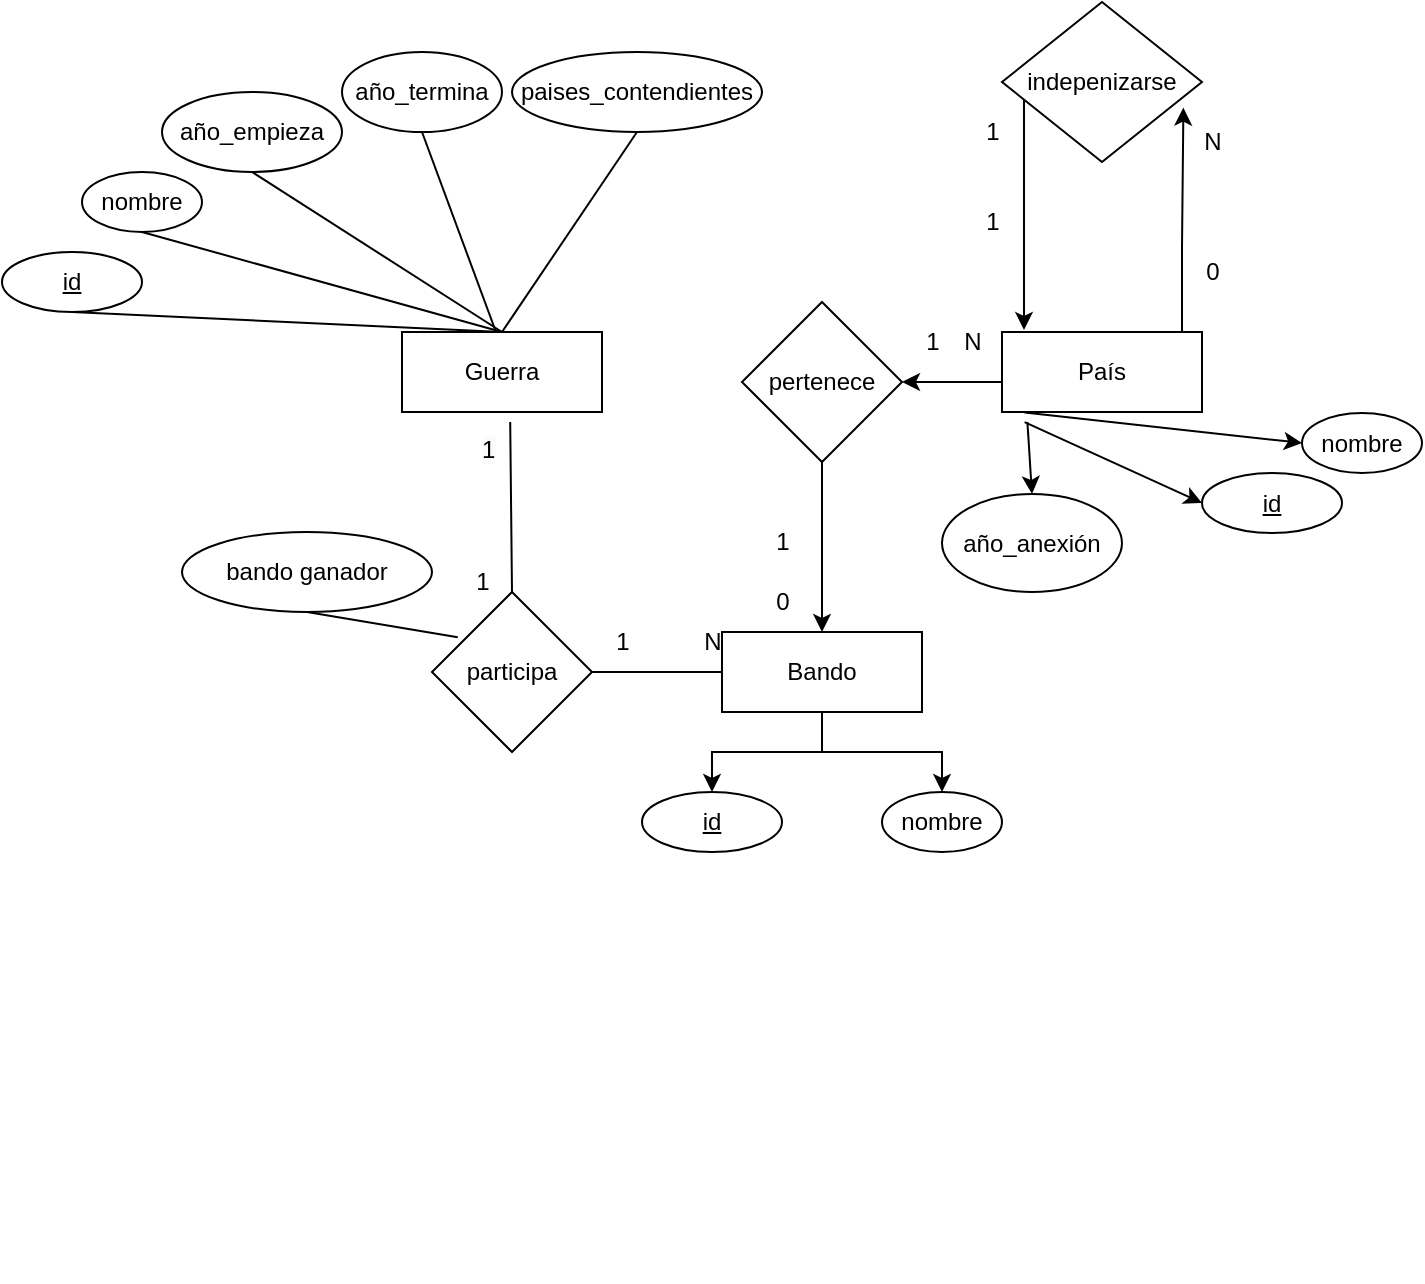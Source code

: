 <mxfile version="22.0.4" type="github">
  <diagram id="R2lEEEUBdFMjLlhIrx00" name="Page-1">
    <mxGraphModel dx="1839" dy="566" grid="1" gridSize="10" guides="1" tooltips="1" connect="1" arrows="1" fold="1" page="1" pageScale="1" pageWidth="850" pageHeight="1100" math="0" shadow="0" extFonts="Permanent Marker^https://fonts.googleapis.com/css?family=Permanent+Marker">
      <root>
        <mxCell id="0" />
        <mxCell id="1" parent="0" />
        <mxCell id="YkcznSgwTEbrxmabwpMd-50" style="edgeStyle=orthogonalEdgeStyle;rounded=0;orthogonalLoop=1;jettySize=auto;html=1;entryX=1;entryY=0.5;entryDx=0;entryDy=0;exitX=0;exitY=0.5;exitDx=0;exitDy=0;" parent="1" source="Iet_jWAJXBXSNBwaDiyG-2" target="YkcznSgwTEbrxmabwpMd-16" edge="1">
          <mxGeometry relative="1" as="geometry">
            <Array as="points">
              <mxPoint x="380" y="205" />
            </Array>
          </mxGeometry>
        </mxCell>
        <mxCell id="Iet_jWAJXBXSNBwaDiyG-1" value="Guerra" style="whiteSpace=wrap;html=1;align=center;" parent="1" vertex="1">
          <mxGeometry x="80" y="180" width="100" height="40" as="geometry" />
        </mxCell>
        <mxCell id="oPu6oVjRiA9_uTtci81P-11" style="edgeStyle=orthogonalEdgeStyle;rounded=0;orthogonalLoop=1;jettySize=auto;html=1;entryX=0.907;entryY=0.66;entryDx=0;entryDy=0;entryPerimeter=0;" edge="1" parent="1" source="Iet_jWAJXBXSNBwaDiyG-2" target="oPu6oVjRiA9_uTtci81P-10">
          <mxGeometry relative="1" as="geometry">
            <Array as="points">
              <mxPoint x="470" y="138" />
              <mxPoint x="471" y="138" />
            </Array>
          </mxGeometry>
        </mxCell>
        <mxCell id="Iet_jWAJXBXSNBwaDiyG-2" value="País" style="whiteSpace=wrap;html=1;align=center;" parent="1" vertex="1">
          <mxGeometry x="380" y="180" width="100" height="40" as="geometry" />
        </mxCell>
        <mxCell id="AuWt5UhLa8Dw6wnDY-w8-2" value="año_empieza" style="ellipse;whiteSpace=wrap;html=1;" parent="1" vertex="1">
          <mxGeometry x="-40" y="60" width="90" height="40" as="geometry" />
        </mxCell>
        <mxCell id="Iet_jWAJXBXSNBwaDiyG-6" value="&lt;u&gt;id&lt;/u&gt;" style="ellipse;whiteSpace=wrap;html=1;align=center;" parent="1" vertex="1">
          <mxGeometry x="-120" y="140" width="70" height="30" as="geometry" />
        </mxCell>
        <mxCell id="AuWt5UhLa8Dw6wnDY-w8-1" value="año_termina" style="ellipse;whiteSpace=wrap;html=1;" parent="1" vertex="1">
          <mxGeometry x="50" y="40" width="80" height="40" as="geometry" />
        </mxCell>
        <mxCell id="Iet_jWAJXBXSNBwaDiyG-7" value="nombre" style="ellipse;whiteSpace=wrap;html=1;align=center;" parent="1" vertex="1">
          <mxGeometry x="-80" y="100" width="60" height="30" as="geometry" />
        </mxCell>
        <mxCell id="YkcznSgwTEbrxmabwpMd-1" value="" style="endArrow=none;html=1;rounded=0;entryX=0.541;entryY=1.126;entryDx=0;entryDy=0;exitX=0.5;exitY=0;exitDx=0;exitDy=0;entryPerimeter=0;" parent="1" target="Iet_jWAJXBXSNBwaDiyG-1" edge="1" source="YkcznSgwTEbrxmabwpMd-3">
          <mxGeometry relative="1" as="geometry">
            <mxPoint x="250" y="200" as="sourcePoint" />
            <mxPoint x="140" y="190" as="targetPoint" />
          </mxGeometry>
        </mxCell>
        <mxCell id="YkcznSgwTEbrxmabwpMd-2" value="" style="endArrow=none;html=1;rounded=0;exitX=0;exitY=0.5;exitDx=0;exitDy=0;entryX=1;entryY=0.5;entryDx=0;entryDy=0;" parent="1" source="YkcznSgwTEbrxmabwpMd-42" target="YkcznSgwTEbrxmabwpMd-3" edge="1">
          <mxGeometry relative="1" as="geometry">
            <mxPoint x="250" y="210" as="sourcePoint" />
            <mxPoint x="350" y="200" as="targetPoint" />
          </mxGeometry>
        </mxCell>
        <mxCell id="YkcznSgwTEbrxmabwpMd-3" value="participa" style="rhombus;whiteSpace=wrap;html=1;" parent="1" vertex="1">
          <mxGeometry x="95" y="310" width="80" height="80" as="geometry" />
        </mxCell>
        <mxCell id="YkcznSgwTEbrxmabwpMd-4" value="paises_contendientes" style="ellipse;whiteSpace=wrap;html=1;" parent="1" vertex="1">
          <mxGeometry x="135" y="40" width="125" height="40" as="geometry" />
        </mxCell>
        <mxCell id="YkcznSgwTEbrxmabwpMd-5" value="" style="endArrow=none;html=1;rounded=0;entryX=0.5;entryY=0;entryDx=0;entryDy=0;exitX=0.5;exitY=1;exitDx=0;exitDy=0;" parent="1" source="YkcznSgwTEbrxmabwpMd-4" target="Iet_jWAJXBXSNBwaDiyG-1" edge="1">
          <mxGeometry relative="1" as="geometry">
            <mxPoint x="15" y="140" as="sourcePoint" />
            <mxPoint x="140" y="190" as="targetPoint" />
          </mxGeometry>
        </mxCell>
        <mxCell id="YkcznSgwTEbrxmabwpMd-6" value="bando ganador" style="ellipse;whiteSpace=wrap;html=1;" parent="1" vertex="1">
          <mxGeometry x="-30" y="280" width="125" height="40" as="geometry" />
        </mxCell>
        <mxCell id="YkcznSgwTEbrxmabwpMd-7" value="" style="endArrow=none;html=1;rounded=0;entryX=0.161;entryY=0.283;entryDx=0;entryDy=0;exitX=0.5;exitY=1;exitDx=0;exitDy=0;entryPerimeter=0;" parent="1" source="YkcznSgwTEbrxmabwpMd-6" target="YkcznSgwTEbrxmabwpMd-3" edge="1">
          <mxGeometry relative="1" as="geometry">
            <mxPoint x="283" y="100" as="sourcePoint" />
            <mxPoint x="140" y="190" as="targetPoint" />
          </mxGeometry>
        </mxCell>
        <mxCell id="YkcznSgwTEbrxmabwpMd-10" value="&lt;div style=&quot;font-size: 17px;&quot;&gt;&lt;br&gt;&lt;/div&gt;" style="text;html=1;align=center;verticalAlign=middle;resizable=0;points=[];autosize=1;strokeColor=none;fillColor=none;" parent="1" vertex="1">
          <mxGeometry x="125" y="625" width="20" height="30" as="geometry" />
        </mxCell>
        <mxCell id="YkcznSgwTEbrxmabwpMd-51" style="edgeStyle=orthogonalEdgeStyle;rounded=0;orthogonalLoop=1;jettySize=auto;html=1;entryX=0.5;entryY=0;entryDx=0;entryDy=0;exitX=0.5;exitY=1;exitDx=0;exitDy=0;" parent="1" source="YkcznSgwTEbrxmabwpMd-16" target="YkcznSgwTEbrxmabwpMd-42" edge="1">
          <mxGeometry relative="1" as="geometry">
            <mxPoint x="290" y="280.0" as="sourcePoint" />
          </mxGeometry>
        </mxCell>
        <mxCell id="YkcznSgwTEbrxmabwpMd-16" value="pertenece" style="rhombus;whiteSpace=wrap;html=1;" parent="1" vertex="1">
          <mxGeometry x="250" y="165" width="80" height="80" as="geometry" />
        </mxCell>
        <mxCell id="v6sRIm-AOsYsS7XoriZ_-5" value="&lt;u&gt;id&lt;/u&gt;" style="ellipse;whiteSpace=wrap;html=1;align=center;" parent="1" vertex="1">
          <mxGeometry x="480" y="250.5" width="70" height="30" as="geometry" />
        </mxCell>
        <mxCell id="v6sRIm-AOsYsS7XoriZ_-13" value="año_anexión" style="ellipse;whiteSpace=wrap;html=1;align=center;" parent="1" vertex="1">
          <mxGeometry x="350" y="261" width="90" height="49" as="geometry" />
        </mxCell>
        <mxCell id="v6sRIm-AOsYsS7XoriZ_-19" value="nombre" style="ellipse;whiteSpace=wrap;html=1;align=center;" parent="1" vertex="1">
          <mxGeometry x="530" y="220.5" width="60" height="30" as="geometry" />
        </mxCell>
        <mxCell id="YkcznSgwTEbrxmabwpMd-19" value="" style="endArrow=none;html=1;rounded=0;entryX=0.5;entryY=0;entryDx=0;entryDy=0;exitX=0.5;exitY=1;exitDx=0;exitDy=0;" parent="1" source="AuWt5UhLa8Dw6wnDY-w8-1" edge="1">
          <mxGeometry relative="1" as="geometry">
            <mxPoint x="225" y="120" as="sourcePoint" />
            <mxPoint x="127" y="180" as="targetPoint" />
          </mxGeometry>
        </mxCell>
        <mxCell id="YkcznSgwTEbrxmabwpMd-20" value="" style="endArrow=none;html=1;rounded=0;entryX=0.5;entryY=0;entryDx=0;entryDy=0;exitX=0.5;exitY=1;exitDx=0;exitDy=0;" parent="1" source="AuWt5UhLa8Dw6wnDY-w8-2" target="Iet_jWAJXBXSNBwaDiyG-1" edge="1">
          <mxGeometry relative="1" as="geometry">
            <mxPoint x="348" y="130" as="sourcePoint" />
            <mxPoint x="140" y="190" as="targetPoint" />
          </mxGeometry>
        </mxCell>
        <mxCell id="YkcznSgwTEbrxmabwpMd-21" value="" style="endArrow=none;html=1;rounded=0;entryX=0.5;entryY=0;entryDx=0;entryDy=0;exitX=0.5;exitY=1;exitDx=0;exitDy=0;" parent="1" source="Iet_jWAJXBXSNBwaDiyG-7" target="Iet_jWAJXBXSNBwaDiyG-1" edge="1">
          <mxGeometry relative="1" as="geometry">
            <mxPoint x="358" y="140" as="sourcePoint" />
            <mxPoint x="150" y="200" as="targetPoint" />
          </mxGeometry>
        </mxCell>
        <mxCell id="YkcznSgwTEbrxmabwpMd-22" value="" style="endArrow=none;html=1;rounded=0;entryX=0.5;entryY=1;entryDx=0;entryDy=0;exitX=0.5;exitY=0;exitDx=0;exitDy=0;" parent="1" source="Iet_jWAJXBXSNBwaDiyG-1" target="Iet_jWAJXBXSNBwaDiyG-6" edge="1">
          <mxGeometry relative="1" as="geometry">
            <mxPoint x="368" y="150" as="sourcePoint" />
            <mxPoint x="160" y="210" as="targetPoint" />
          </mxGeometry>
        </mxCell>
        <mxCell id="YkcznSgwTEbrxmabwpMd-25" style="edgeStyle=orthogonalEdgeStyle;rounded=0;orthogonalLoop=1;jettySize=auto;html=1;exitX=0.5;exitY=1;exitDx=0;exitDy=0;" parent="1" edge="1">
          <mxGeometry relative="1" as="geometry">
            <mxPoint x="192.5" y="565" as="sourcePoint" />
            <mxPoint x="192.5" y="565" as="targetPoint" />
          </mxGeometry>
        </mxCell>
        <mxCell id="YkcznSgwTEbrxmabwpMd-29" style="rounded=0;orthogonalLoop=1;jettySize=auto;html=1;entryX=0.5;entryY=0;entryDx=0;entryDy=0;exitX=0.127;exitY=1.126;exitDx=0;exitDy=0;exitPerimeter=0;" parent="1" source="Iet_jWAJXBXSNBwaDiyG-2" target="v6sRIm-AOsYsS7XoriZ_-13" edge="1">
          <mxGeometry relative="1" as="geometry">
            <mxPoint x="463" y="190" as="sourcePoint" />
            <mxPoint x="560" y="105" as="targetPoint" />
          </mxGeometry>
        </mxCell>
        <mxCell id="YkcznSgwTEbrxmabwpMd-30" style="rounded=0;orthogonalLoop=1;jettySize=auto;html=1;entryX=0;entryY=0.5;entryDx=0;entryDy=0;exitX=0.113;exitY=1.126;exitDx=0;exitDy=0;exitPerimeter=0;" parent="1" source="Iet_jWAJXBXSNBwaDiyG-2" target="v6sRIm-AOsYsS7XoriZ_-5" edge="1">
          <mxGeometry relative="1" as="geometry">
            <mxPoint x="473" y="200" as="sourcePoint" />
            <mxPoint x="570" y="115" as="targetPoint" />
          </mxGeometry>
        </mxCell>
        <mxCell id="YkcznSgwTEbrxmabwpMd-31" style="rounded=0;orthogonalLoop=1;jettySize=auto;html=1;exitX=0.113;exitY=1.005;exitDx=0;exitDy=0;entryX=0;entryY=0.5;entryDx=0;entryDy=0;exitPerimeter=0;" parent="1" source="Iet_jWAJXBXSNBwaDiyG-2" target="v6sRIm-AOsYsS7XoriZ_-19" edge="1">
          <mxGeometry relative="1" as="geometry">
            <mxPoint x="483" y="210" as="sourcePoint" />
            <mxPoint x="580" y="280" as="targetPoint" />
          </mxGeometry>
        </mxCell>
        <mxCell id="YkcznSgwTEbrxmabwpMd-32" value="1" style="text;html=1;align=center;verticalAlign=middle;resizable=0;points=[];autosize=1;strokeColor=none;fillColor=none;" parent="1" vertex="1">
          <mxGeometry x="175" y="320" width="30" height="30" as="geometry" />
        </mxCell>
        <mxCell id="YkcznSgwTEbrxmabwpMd-33" value="N" style="text;html=1;align=center;verticalAlign=middle;resizable=0;points=[];autosize=1;strokeColor=none;fillColor=none;" parent="1" vertex="1">
          <mxGeometry x="220" y="320" width="30" height="30" as="geometry" />
        </mxCell>
        <mxCell id="YkcznSgwTEbrxmabwpMd-34" value="1" style="text;html=1;align=center;verticalAlign=middle;resizable=0;points=[];autosize=1;strokeColor=none;fillColor=none;" parent="1" vertex="1">
          <mxGeometry x="105" y="290" width="30" height="30" as="geometry" />
        </mxCell>
        <mxCell id="YkcznSgwTEbrxmabwpMd-35" value="&lt;span style=&quot;color: rgb(0, 0, 0); font-family: Helvetica; font-size: 12px; font-style: normal; font-variant-ligatures: normal; font-variant-caps: normal; font-weight: 400; letter-spacing: normal; orphans: 2; text-align: center; text-indent: 0px; text-transform: none; widows: 2; word-spacing: 0px; -webkit-text-stroke-width: 0px; background-color: rgb(251, 251, 251); text-decoration-thickness: initial; text-decoration-style: initial; text-decoration-color: initial; float: none; display: inline !important;&quot;&gt;1&lt;/span&gt;" style="text;whiteSpace=wrap;html=1;" parent="1" vertex="1">
          <mxGeometry x="117.5" y="225" width="12.5" height="20" as="geometry" />
        </mxCell>
        <mxCell id="YkcznSgwTEbrxmabwpMd-47" style="edgeStyle=orthogonalEdgeStyle;rounded=0;orthogonalLoop=1;jettySize=auto;html=1;exitX=0.5;exitY=1;exitDx=0;exitDy=0;entryX=0.5;entryY=0;entryDx=0;entryDy=0;" parent="1" source="YkcznSgwTEbrxmabwpMd-42" target="YkcznSgwTEbrxmabwpMd-43" edge="1">
          <mxGeometry relative="1" as="geometry" />
        </mxCell>
        <mxCell id="YkcznSgwTEbrxmabwpMd-48" style="edgeStyle=orthogonalEdgeStyle;rounded=0;orthogonalLoop=1;jettySize=auto;html=1;entryX=0.5;entryY=0;entryDx=0;entryDy=0;" parent="1" source="YkcznSgwTEbrxmabwpMd-42" target="YkcznSgwTEbrxmabwpMd-45" edge="1">
          <mxGeometry relative="1" as="geometry" />
        </mxCell>
        <mxCell id="YkcznSgwTEbrxmabwpMd-42" value="Bando" style="whiteSpace=wrap;html=1;align=center;" parent="1" vertex="1">
          <mxGeometry x="240" y="330" width="100" height="40" as="geometry" />
        </mxCell>
        <mxCell id="YkcznSgwTEbrxmabwpMd-43" value="&lt;u&gt;id&lt;/u&gt;" style="ellipse;whiteSpace=wrap;html=1;align=center;" parent="1" vertex="1">
          <mxGeometry x="200" y="410" width="70" height="30" as="geometry" />
        </mxCell>
        <mxCell id="YkcznSgwTEbrxmabwpMd-45" value="nombre" style="ellipse;whiteSpace=wrap;html=1;align=center;" parent="1" vertex="1">
          <mxGeometry x="320" y="410" width="60" height="30" as="geometry" />
        </mxCell>
        <mxCell id="YkcznSgwTEbrxmabwpMd-52" value="0" style="text;html=1;align=center;verticalAlign=middle;resizable=0;points=[];autosize=1;strokeColor=none;fillColor=none;" parent="1" vertex="1">
          <mxGeometry x="255" y="300" width="30" height="30" as="geometry" />
        </mxCell>
        <mxCell id="YkcznSgwTEbrxmabwpMd-53" value="1" style="text;html=1;align=center;verticalAlign=middle;resizable=0;points=[];autosize=1;strokeColor=none;fillColor=none;" parent="1" vertex="1">
          <mxGeometry x="255" y="270" width="30" height="30" as="geometry" />
        </mxCell>
        <mxCell id="YkcznSgwTEbrxmabwpMd-54" value="N" style="text;html=1;align=center;verticalAlign=middle;resizable=0;points=[];autosize=1;strokeColor=none;fillColor=none;" parent="1" vertex="1">
          <mxGeometry x="350" y="170" width="30" height="30" as="geometry" />
        </mxCell>
        <mxCell id="YkcznSgwTEbrxmabwpMd-55" value="1" style="text;html=1;align=center;verticalAlign=middle;resizable=0;points=[];autosize=1;strokeColor=none;fillColor=none;" parent="1" vertex="1">
          <mxGeometry x="330" y="170" width="30" height="30" as="geometry" />
        </mxCell>
        <mxCell id="oPu6oVjRiA9_uTtci81P-10" value="indepenizarse" style="rhombus;whiteSpace=wrap;html=1;" vertex="1" parent="1">
          <mxGeometry x="380" y="15" width="100" height="80" as="geometry" />
        </mxCell>
        <mxCell id="oPu6oVjRiA9_uTtci81P-12" style="edgeStyle=orthogonalEdgeStyle;rounded=0;orthogonalLoop=1;jettySize=auto;html=1;entryX=0.11;entryY=-0.025;entryDx=0;entryDy=0;entryPerimeter=0;" edge="1" parent="1" source="oPu6oVjRiA9_uTtci81P-10" target="Iet_jWAJXBXSNBwaDiyG-2">
          <mxGeometry relative="1" as="geometry">
            <Array as="points">
              <mxPoint x="391" y="60" />
            </Array>
          </mxGeometry>
        </mxCell>
        <mxCell id="oPu6oVjRiA9_uTtci81P-14" value="1" style="text;html=1;align=center;verticalAlign=middle;resizable=0;points=[];autosize=1;strokeColor=none;fillColor=none;" vertex="1" parent="1">
          <mxGeometry x="360" y="110" width="30" height="30" as="geometry" />
        </mxCell>
        <mxCell id="oPu6oVjRiA9_uTtci81P-15" value="1" style="text;html=1;align=center;verticalAlign=middle;resizable=0;points=[];autosize=1;strokeColor=none;fillColor=none;" vertex="1" parent="1">
          <mxGeometry x="360" y="65" width="30" height="30" as="geometry" />
        </mxCell>
        <mxCell id="oPu6oVjRiA9_uTtci81P-16" value="0" style="text;html=1;align=center;verticalAlign=middle;resizable=0;points=[];autosize=1;strokeColor=none;fillColor=none;" vertex="1" parent="1">
          <mxGeometry x="470" y="135" width="30" height="30" as="geometry" />
        </mxCell>
        <mxCell id="oPu6oVjRiA9_uTtci81P-17" value="N" style="text;html=1;align=center;verticalAlign=middle;resizable=0;points=[];autosize=1;strokeColor=none;fillColor=none;" vertex="1" parent="1">
          <mxGeometry x="470" y="70" width="30" height="30" as="geometry" />
        </mxCell>
      </root>
    </mxGraphModel>
  </diagram>
</mxfile>
